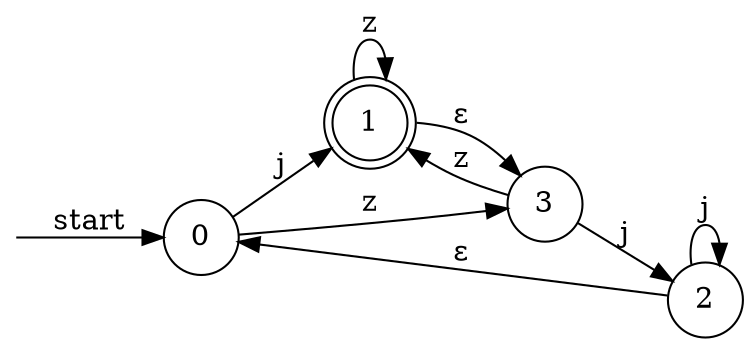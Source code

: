 digraph enfa {
    rankdir = LR;
    node [shape = circle];
    __start [style = invis, shape = point];
    __start -> "0" [ label = "start" ];
    node [shape = doublecircle]; "1"
    node [shape = circle];
    "2" -> "0" [ label = "&epsilon;" ];
    "0" -> "1" [ label = "j" ];
    "1" -> "1" [ label = "z" ];
    "1" -> "3" [ label = "&epsilon;" ];
    "0" -> "3" [ label = "z" ];
    "3" -> "2" [ label = "j" ];
    "3" -> "1" [ label = "z" ];
    "2" -> "2" [ label = "j" ];
}
